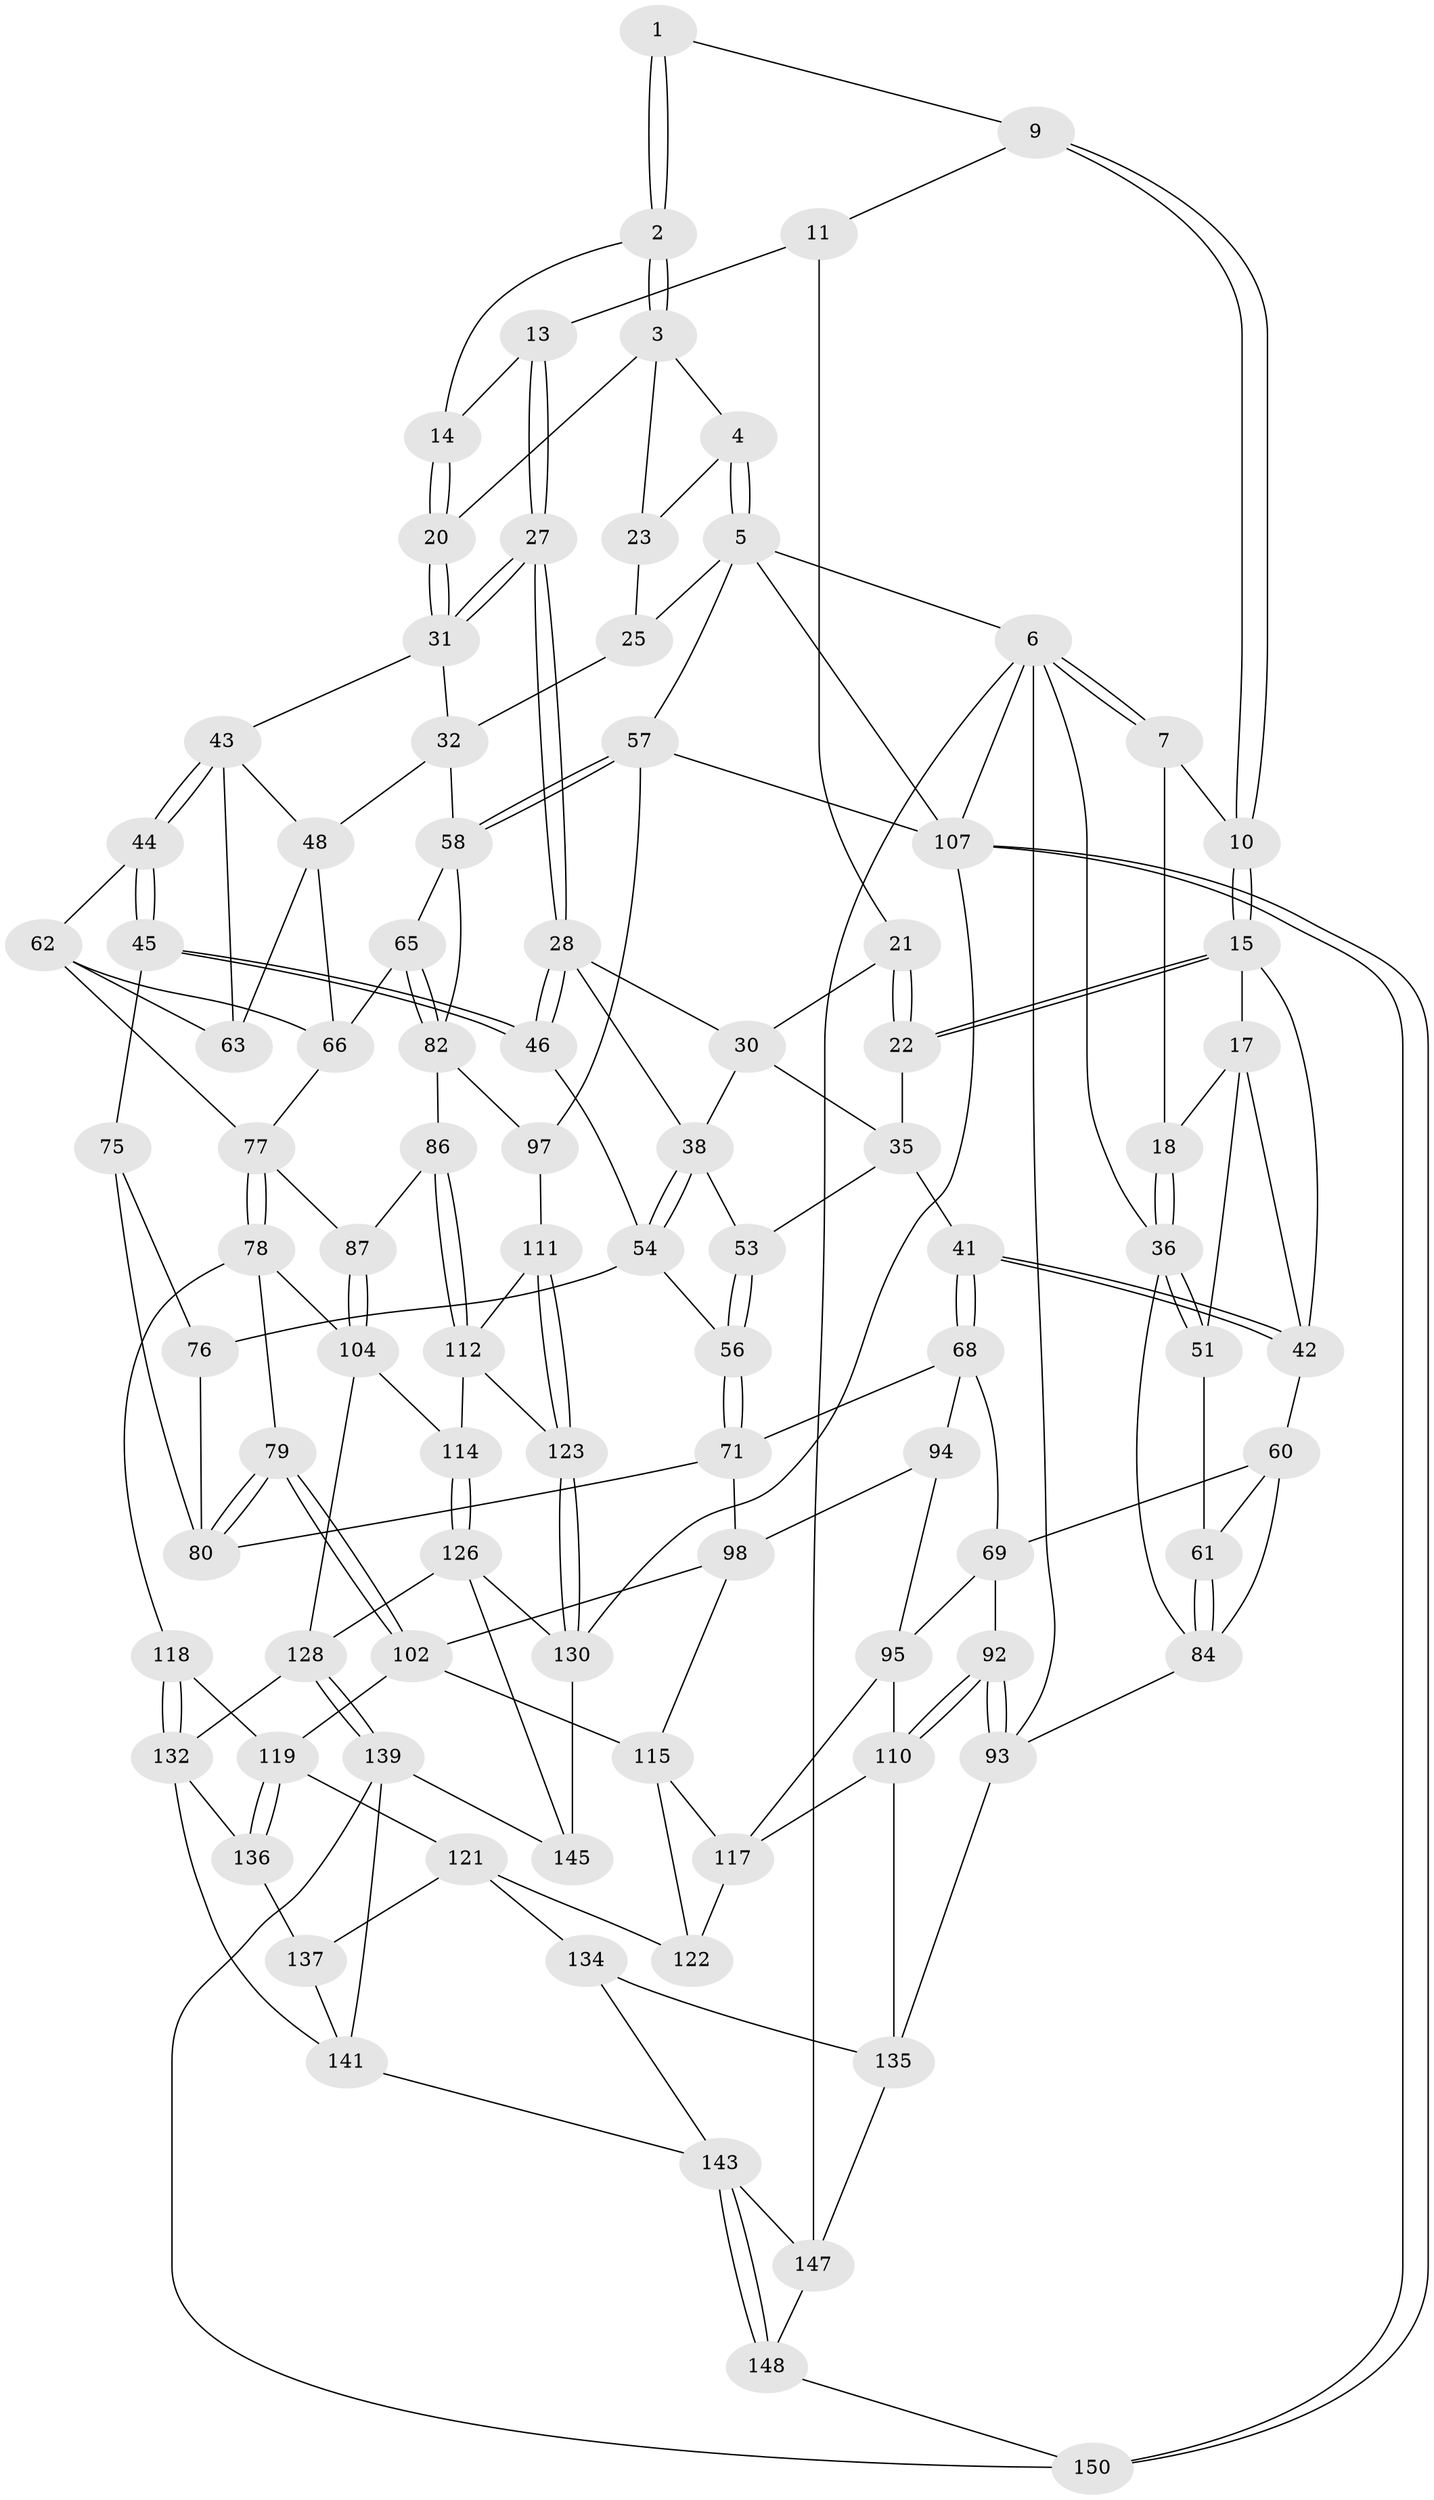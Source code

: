 // original degree distribution, {3: 0.013333333333333334, 5: 0.5466666666666666, 4: 0.22666666666666666, 6: 0.21333333333333335}
// Generated by graph-tools (version 1.1) at 2025/42/03/06/25 10:42:27]
// undirected, 95 vertices, 211 edges
graph export_dot {
graph [start="1"]
  node [color=gray90,style=filled];
  1 [pos="+0.3833622237524262+0"];
  2 [pos="+0.7164345649621341+0"];
  3 [pos="+0.7918934128316583+0",super="+19"];
  4 [pos="+1+0"];
  5 [pos="+1+0",super="+24"];
  6 [pos="+0+0",super="+101"];
  7 [pos="+0+0",super="+8"];
  9 [pos="+0.3948685169693625+0"];
  10 [pos="+0.2441953610187361+0.08864073250848732"];
  11 [pos="+0.4101831754926065+0.02340694471276864",super="+12"];
  13 [pos="+0.5389048864749243+0.12073456160028648"];
  14 [pos="+0.600437233572339+0.007768908263765912"];
  15 [pos="+0.23142741210853923+0.16236386396241267",super="+16"];
  17 [pos="+0.19359410317009432+0.1699500421646485",super="+50"];
  18 [pos="+0.11888052368815011+0.13845025377961617"];
  20 [pos="+0.7236067607723811+0.17606667561010206"];
  21 [pos="+0.30303803864939166+0.13889314868720118",super="+26"];
  22 [pos="+0.23746112248509627+0.16370712940481735"];
  23 [pos="+0.9079903570395669+0.11716380760559889"];
  25 [pos="+0.9133763843127735+0.16610740826730233"];
  27 [pos="+0.6539892490311586+0.22189088731328765"];
  28 [pos="+0.6488255918232707+0.24530015263871308",super="+29"];
  30 [pos="+0.45771311780622226+0.19186597941614214",super="+34"];
  31 [pos="+0.7192018212694479+0.18655335438361154",super="+33"];
  32 [pos="+0.8815299908659715+0.2494817065044895",super="+47"];
  35 [pos="+0.26888284257192774+0.19760446167008802",super="+40"];
  36 [pos="+0+0.2736889342332645",super="+37"];
  38 [pos="+0.5003716059933268+0.2977926554778513",super="+39"];
  41 [pos="+0.2281581623680443+0.3611785976669018"];
  42 [pos="+0.20222037582086558+0.23958727386626752",super="+52"];
  43 [pos="+0.8014426495569748+0.2778056769594539",super="+49"];
  44 [pos="+0.6879888679048405+0.34507992990111536"];
  45 [pos="+0.656218260555468+0.33013896518559654",super="+74"];
  46 [pos="+0.6507432690070882+0.32015786877058766"];
  48 [pos="+0.8635639720790442+0.3338146138181736",super="+64"];
  51 [pos="+0.06010646854389652+0.30874938678392233"];
  53 [pos="+0.38685931393090495+0.35791939168916587"];
  54 [pos="+0.5141726898367652+0.362051170297125",super="+55"];
  56 [pos="+0.4031486808542675+0.4191892709024238"];
  57 [pos="+1+0.3353009205200995",super="+96"];
  58 [pos="+1+0.341123202805413",super="+59"];
  60 [pos="+0.15343346348720122+0.42787312974587693",super="+70"];
  61 [pos="+0.12982777968348716+0.41490318166871026"];
  62 [pos="+0.701389572064081+0.35228658238132143",super="+73"];
  63 [pos="+0.7738149624117747+0.33787425929625947"];
  65 [pos="+0.8878496129886152+0.44397748588587205"];
  66 [pos="+0.8691417721912658+0.44224827197953775",super="+67"];
  68 [pos="+0.20852091059101144+0.4248471977607114",super="+72"];
  69 [pos="+0.17222910618228846+0.44356744110273133",super="+91"];
  71 [pos="+0.3819788105741989+0.4450980097442557",super="+89"];
  75 [pos="+0.5411972118542132+0.45825348877277156",super="+81"];
  76 [pos="+0.4985781328285742+0.4396162604455288"];
  77 [pos="+0.7433730610831858+0.5308756198762145",super="+83"];
  78 [pos="+0.6531246806006245+0.5756528338616335",super="+106"];
  79 [pos="+0.6501469297500273+0.575024898875596"];
  80 [pos="+0.649045533802694+0.5734494800950934",super="+88"];
  82 [pos="+0.935170174922272+0.5081864321151546",super="+85"];
  84 [pos="+0+0.2886023821491623",super="+90"];
  86 [pos="+0.9144994288053924+0.577867923943126"];
  87 [pos="+0.8622952797488568+0.582862063082589"];
  92 [pos="+0+0.7146899888822262"];
  93 [pos="+0+0.7133332678150416",super="+100"];
  94 [pos="+0.3238176897690001+0.5799844443608456"];
  95 [pos="+0.2113959511246342+0.5682791173813351",super="+109"];
  97 [pos="+1+0.5842675094229083"];
  98 [pos="+0.45696677585936546+0.5717866089498328",super="+99"];
  102 [pos="+0.5401933211388242+0.6743229319126173",super="+103"];
  104 [pos="+0.8176958819312228+0.7011585578532027",super="+105"];
  107 [pos="+1+1",super="+108"];
  110 [pos="+0+0.7389714670537384",super="+125"];
  111 [pos="+0.9636971939197532+0.6991997145782821"];
  112 [pos="+0.9303921306766174+0.7046358860191064",super="+113"];
  114 [pos="+0.9029671418038153+0.7320792355136224"];
  115 [pos="+0.3466225907711166+0.6508050543131604",super="+116"];
  117 [pos="+0.22767970838975915+0.6975640296922798",super="+124"];
  118 [pos="+0.6312834729620904+0.7832283002169385"];
  119 [pos="+0.5566243954430452+0.7674332737982961",super="+120"];
  121 [pos="+0.35739010936879256+0.7507686913222287",super="+133"];
  122 [pos="+0.339736846167825+0.7342652967890055"];
  123 [pos="+1+0.7952730174623319"];
  126 [pos="+0.9004827914159718+0.7762848826632116",super="+127"];
  128 [pos="+0.8355633932874516+0.8658861767337862",super="+129"];
  130 [pos="+1+0.9863028689530078",super="+131"];
  132 [pos="+0.7030492589458364+0.8429349147955858",super="+138"];
  134 [pos="+0.3143310770627312+0.8854349207150433"];
  135 [pos="+0.1968500270507293+0.8863810187246165",super="+146"];
  136 [pos="+0.5108911549070582+0.8499336759073103"];
  137 [pos="+0.4774738005432572+0.8653863033953453"];
  139 [pos="+0.8109191359550085+0.976089956802745",super="+140"];
  141 [pos="+0.6676814062668406+1",super="+142"];
  143 [pos="+0.42785070977203166+0.9563660836285264",super="+144"];
  145 [pos="+1+0.9420771418739032"];
  147 [pos="+0.18312361187998086+1",super="+149"];
  148 [pos="+0.42796524716883866+1"];
  150 [pos="+0.7107894968782543+1"];
  1 -- 2;
  1 -- 2;
  1 -- 9;
  2 -- 3;
  2 -- 3;
  2 -- 14;
  3 -- 4;
  3 -- 20;
  3 -- 23;
  4 -- 5;
  4 -- 5;
  4 -- 23;
  5 -- 6;
  5 -- 107;
  5 -- 25;
  5 -- 57;
  6 -- 7;
  6 -- 7;
  6 -- 36;
  6 -- 107;
  6 -- 147;
  6 -- 93;
  7 -- 18;
  7 -- 10;
  9 -- 10;
  9 -- 10;
  9 -- 11;
  10 -- 15;
  10 -- 15;
  11 -- 21 [weight=2];
  11 -- 13;
  13 -- 14;
  13 -- 27;
  13 -- 27;
  14 -- 20;
  14 -- 20;
  15 -- 22;
  15 -- 22;
  15 -- 17;
  15 -- 42;
  17 -- 18;
  17 -- 51;
  17 -- 42;
  18 -- 36;
  18 -- 36;
  20 -- 31;
  20 -- 31;
  21 -- 22;
  21 -- 22;
  21 -- 30;
  22 -- 35;
  23 -- 25;
  25 -- 32;
  27 -- 28;
  27 -- 28;
  27 -- 31;
  27 -- 31;
  28 -- 46;
  28 -- 46;
  28 -- 38;
  28 -- 30;
  30 -- 38;
  30 -- 35;
  31 -- 32;
  31 -- 43;
  32 -- 48;
  32 -- 58;
  35 -- 41;
  35 -- 53;
  36 -- 51;
  36 -- 51;
  36 -- 84;
  38 -- 54;
  38 -- 54;
  38 -- 53;
  41 -- 42;
  41 -- 42;
  41 -- 68;
  41 -- 68;
  42 -- 60;
  43 -- 44;
  43 -- 44;
  43 -- 48;
  43 -- 63;
  44 -- 45;
  44 -- 45;
  44 -- 62;
  45 -- 46;
  45 -- 46;
  45 -- 75 [weight=2];
  46 -- 54;
  48 -- 63;
  48 -- 66;
  51 -- 61;
  53 -- 56;
  53 -- 56;
  54 -- 56;
  54 -- 76;
  56 -- 71;
  56 -- 71;
  57 -- 58;
  57 -- 58;
  57 -- 97;
  57 -- 107;
  58 -- 82;
  58 -- 65;
  60 -- 61;
  60 -- 69;
  60 -- 84;
  61 -- 84;
  61 -- 84;
  62 -- 63;
  62 -- 66;
  62 -- 77;
  65 -- 66;
  65 -- 82;
  65 -- 82;
  66 -- 77;
  68 -- 69;
  68 -- 94;
  68 -- 71;
  69 -- 92;
  69 -- 95;
  71 -- 98;
  71 -- 80;
  75 -- 76;
  75 -- 80;
  76 -- 80;
  77 -- 78;
  77 -- 78;
  77 -- 87;
  78 -- 79;
  78 -- 104;
  78 -- 118;
  79 -- 80;
  79 -- 80;
  79 -- 102;
  79 -- 102;
  82 -- 97;
  82 -- 86;
  84 -- 93;
  86 -- 87;
  86 -- 112;
  86 -- 112;
  87 -- 104;
  87 -- 104;
  92 -- 93;
  92 -- 93;
  92 -- 110;
  92 -- 110;
  93 -- 135;
  94 -- 95;
  94 -- 98;
  95 -- 117;
  95 -- 110;
  97 -- 111;
  98 -- 115;
  98 -- 102;
  102 -- 119;
  102 -- 115;
  104 -- 114;
  104 -- 128;
  107 -- 150;
  107 -- 150;
  107 -- 130;
  110 -- 117;
  110 -- 135;
  111 -- 112;
  111 -- 123;
  111 -- 123;
  112 -- 114;
  112 -- 123;
  114 -- 126;
  114 -- 126;
  115 -- 122;
  115 -- 117;
  117 -- 122;
  118 -- 119;
  118 -- 132;
  118 -- 132;
  119 -- 136;
  119 -- 136;
  119 -- 121;
  121 -- 122;
  121 -- 137;
  121 -- 134;
  123 -- 130;
  123 -- 130;
  126 -- 128;
  126 -- 145;
  126 -- 130;
  128 -- 139;
  128 -- 139;
  128 -- 132;
  130 -- 145;
  132 -- 136;
  132 -- 141;
  134 -- 135;
  134 -- 143;
  135 -- 147;
  136 -- 137;
  137 -- 141;
  139 -- 145;
  139 -- 141;
  139 -- 150;
  141 -- 143;
  143 -- 148;
  143 -- 148;
  143 -- 147;
  147 -- 148;
  148 -- 150;
}
